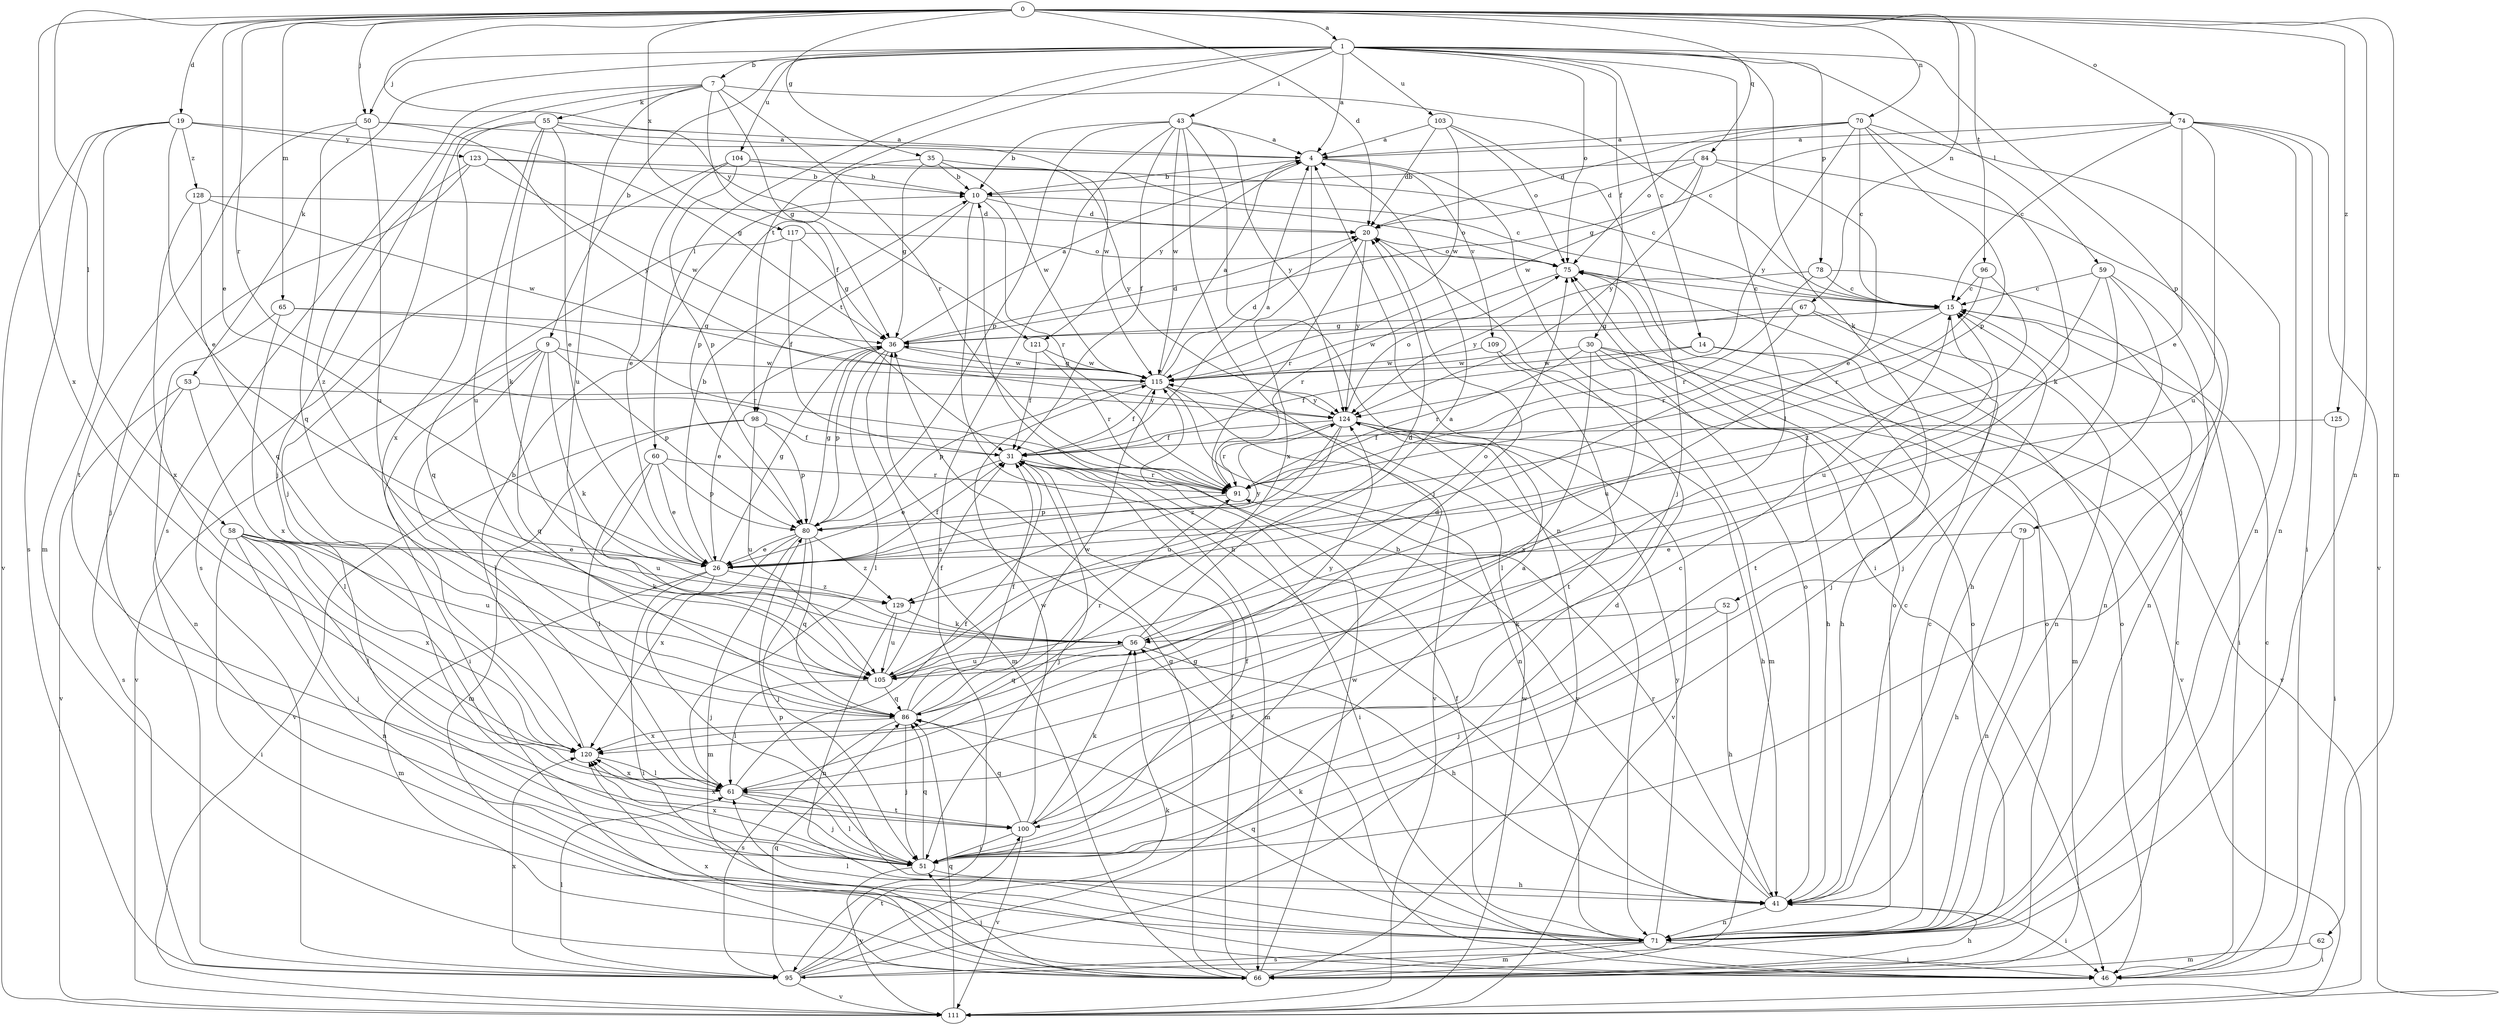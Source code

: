 strict digraph  {
0;
1;
4;
7;
9;
10;
14;
15;
19;
20;
26;
30;
31;
35;
36;
41;
43;
46;
50;
51;
52;
53;
55;
56;
58;
59;
60;
61;
62;
65;
66;
67;
70;
71;
74;
75;
78;
79;
80;
84;
86;
91;
95;
96;
98;
100;
103;
104;
105;
109;
111;
115;
117;
120;
121;
123;
124;
125;
128;
129;
0 -> 1  [label=a];
0 -> 19  [label=d];
0 -> 20  [label=d];
0 -> 26  [label=e];
0 -> 35  [label=g];
0 -> 50  [label=j];
0 -> 58  [label=l];
0 -> 62  [label=m];
0 -> 65  [label=m];
0 -> 67  [label=n];
0 -> 70  [label=n];
0 -> 71  [label=n];
0 -> 74  [label=o];
0 -> 84  [label=q];
0 -> 91  [label=r];
0 -> 96  [label=t];
0 -> 117  [label=x];
0 -> 120  [label=x];
0 -> 121  [label=y];
0 -> 125  [label=z];
1 -> 4  [label=a];
1 -> 7  [label=b];
1 -> 9  [label=b];
1 -> 14  [label=c];
1 -> 30  [label=f];
1 -> 43  [label=i];
1 -> 50  [label=j];
1 -> 52  [label=k];
1 -> 53  [label=k];
1 -> 59  [label=l];
1 -> 60  [label=l];
1 -> 61  [label=l];
1 -> 75  [label=o];
1 -> 78  [label=p];
1 -> 79  [label=p];
1 -> 98  [label=t];
1 -> 103  [label=u];
1 -> 104  [label=u];
4 -> 10  [label=b];
4 -> 46  [label=i];
4 -> 109  [label=v];
4 -> 120  [label=x];
4 -> 121  [label=y];
7 -> 15  [label=c];
7 -> 31  [label=f];
7 -> 36  [label=g];
7 -> 51  [label=j];
7 -> 55  [label=k];
7 -> 91  [label=r];
7 -> 95  [label=s];
7 -> 105  [label=u];
9 -> 46  [label=i];
9 -> 56  [label=k];
9 -> 61  [label=l];
9 -> 80  [label=p];
9 -> 86  [label=q];
9 -> 111  [label=v];
9 -> 115  [label=w];
10 -> 20  [label=d];
10 -> 41  [label=h];
10 -> 75  [label=o];
10 -> 91  [label=r];
10 -> 98  [label=t];
14 -> 31  [label=f];
14 -> 41  [label=h];
14 -> 111  [label=v];
14 -> 115  [label=w];
15 -> 36  [label=g];
15 -> 46  [label=i];
15 -> 100  [label=t];
15 -> 105  [label=u];
19 -> 26  [label=e];
19 -> 36  [label=g];
19 -> 66  [label=m];
19 -> 95  [label=s];
19 -> 111  [label=v];
19 -> 123  [label=y];
19 -> 128  [label=z];
20 -> 75  [label=o];
20 -> 91  [label=r];
20 -> 124  [label=y];
26 -> 10  [label=b];
26 -> 31  [label=f];
26 -> 36  [label=g];
26 -> 46  [label=i];
26 -> 51  [label=j];
26 -> 66  [label=m];
26 -> 124  [label=y];
26 -> 129  [label=z];
30 -> 41  [label=h];
30 -> 61  [label=l];
30 -> 66  [label=m];
30 -> 91  [label=r];
30 -> 111  [label=v];
30 -> 115  [label=w];
30 -> 120  [label=x];
31 -> 4  [label=a];
31 -> 26  [label=e];
31 -> 46  [label=i];
31 -> 51  [label=j];
31 -> 66  [label=m];
31 -> 91  [label=r];
35 -> 10  [label=b];
35 -> 36  [label=g];
35 -> 80  [label=p];
35 -> 115  [label=w];
35 -> 124  [label=y];
36 -> 4  [label=a];
36 -> 20  [label=d];
36 -> 26  [label=e];
36 -> 61  [label=l];
36 -> 66  [label=m];
36 -> 80  [label=p];
36 -> 115  [label=w];
41 -> 10  [label=b];
41 -> 15  [label=c];
41 -> 46  [label=i];
41 -> 71  [label=n];
41 -> 75  [label=o];
41 -> 80  [label=p];
41 -> 91  [label=r];
43 -> 4  [label=a];
43 -> 10  [label=b];
43 -> 31  [label=f];
43 -> 51  [label=j];
43 -> 71  [label=n];
43 -> 80  [label=p];
43 -> 95  [label=s];
43 -> 115  [label=w];
43 -> 124  [label=y];
46 -> 15  [label=c];
46 -> 36  [label=g];
46 -> 75  [label=o];
50 -> 4  [label=a];
50 -> 86  [label=q];
50 -> 100  [label=t];
50 -> 105  [label=u];
50 -> 124  [label=y];
51 -> 31  [label=f];
51 -> 41  [label=h];
51 -> 61  [label=l];
51 -> 86  [label=q];
51 -> 111  [label=v];
51 -> 120  [label=x];
52 -> 41  [label=h];
52 -> 51  [label=j];
52 -> 56  [label=k];
53 -> 61  [label=l];
53 -> 95  [label=s];
53 -> 111  [label=v];
53 -> 124  [label=y];
55 -> 4  [label=a];
55 -> 26  [label=e];
55 -> 51  [label=j];
55 -> 56  [label=k];
55 -> 105  [label=u];
55 -> 115  [label=w];
55 -> 120  [label=x];
56 -> 20  [label=d];
56 -> 41  [label=h];
56 -> 75  [label=o];
56 -> 86  [label=q];
56 -> 105  [label=u];
58 -> 26  [label=e];
58 -> 46  [label=i];
58 -> 51  [label=j];
58 -> 56  [label=k];
58 -> 61  [label=l];
58 -> 71  [label=n];
58 -> 105  [label=u];
58 -> 120  [label=x];
59 -> 15  [label=c];
59 -> 41  [label=h];
59 -> 51  [label=j];
59 -> 71  [label=n];
59 -> 105  [label=u];
60 -> 26  [label=e];
60 -> 61  [label=l];
60 -> 80  [label=p];
60 -> 91  [label=r];
60 -> 105  [label=u];
61 -> 20  [label=d];
61 -> 31  [label=f];
61 -> 51  [label=j];
61 -> 100  [label=t];
61 -> 120  [label=x];
62 -> 46  [label=i];
62 -> 66  [label=m];
65 -> 36  [label=g];
65 -> 71  [label=n];
65 -> 91  [label=r];
65 -> 120  [label=x];
66 -> 15  [label=c];
66 -> 31  [label=f];
66 -> 36  [label=g];
66 -> 41  [label=h];
66 -> 51  [label=j];
66 -> 75  [label=o];
66 -> 115  [label=w];
66 -> 120  [label=x];
66 -> 124  [label=y];
67 -> 36  [label=g];
67 -> 51  [label=j];
67 -> 71  [label=n];
67 -> 91  [label=r];
67 -> 115  [label=w];
70 -> 4  [label=a];
70 -> 15  [label=c];
70 -> 20  [label=d];
70 -> 56  [label=k];
70 -> 71  [label=n];
70 -> 75  [label=o];
70 -> 80  [label=p];
70 -> 124  [label=y];
71 -> 15  [label=c];
71 -> 31  [label=f];
71 -> 46  [label=i];
71 -> 56  [label=k];
71 -> 61  [label=l];
71 -> 66  [label=m];
71 -> 75  [label=o];
71 -> 86  [label=q];
71 -> 95  [label=s];
71 -> 124  [label=y];
74 -> 4  [label=a];
74 -> 15  [label=c];
74 -> 26  [label=e];
74 -> 36  [label=g];
74 -> 46  [label=i];
74 -> 71  [label=n];
74 -> 105  [label=u];
74 -> 111  [label=v];
75 -> 15  [label=c];
75 -> 91  [label=r];
78 -> 15  [label=c];
78 -> 71  [label=n];
78 -> 91  [label=r];
78 -> 124  [label=y];
79 -> 26  [label=e];
79 -> 41  [label=h];
79 -> 71  [label=n];
80 -> 26  [label=e];
80 -> 36  [label=g];
80 -> 51  [label=j];
80 -> 66  [label=m];
80 -> 86  [label=q];
80 -> 120  [label=x];
80 -> 129  [label=z];
84 -> 10  [label=b];
84 -> 20  [label=d];
84 -> 26  [label=e];
84 -> 51  [label=j];
84 -> 115  [label=w];
84 -> 124  [label=y];
86 -> 31  [label=f];
86 -> 51  [label=j];
86 -> 91  [label=r];
86 -> 95  [label=s];
86 -> 115  [label=w];
86 -> 120  [label=x];
86 -> 124  [label=y];
91 -> 80  [label=p];
95 -> 4  [label=a];
95 -> 20  [label=d];
95 -> 56  [label=k];
95 -> 61  [label=l];
95 -> 75  [label=o];
95 -> 86  [label=q];
95 -> 100  [label=t];
95 -> 111  [label=v];
95 -> 120  [label=x];
96 -> 15  [label=c];
96 -> 91  [label=r];
96 -> 129  [label=z];
98 -> 31  [label=f];
98 -> 66  [label=m];
98 -> 80  [label=p];
98 -> 105  [label=u];
98 -> 111  [label=v];
100 -> 15  [label=c];
100 -> 51  [label=j];
100 -> 56  [label=k];
100 -> 86  [label=q];
100 -> 111  [label=v];
100 -> 115  [label=w];
100 -> 120  [label=x];
103 -> 4  [label=a];
103 -> 20  [label=d];
103 -> 51  [label=j];
103 -> 75  [label=o];
103 -> 115  [label=w];
104 -> 10  [label=b];
104 -> 15  [label=c];
104 -> 26  [label=e];
104 -> 80  [label=p];
104 -> 95  [label=s];
105 -> 4  [label=a];
105 -> 31  [label=f];
105 -> 61  [label=l];
105 -> 86  [label=q];
109 -> 66  [label=m];
109 -> 100  [label=t];
109 -> 115  [label=w];
111 -> 86  [label=q];
111 -> 115  [label=w];
115 -> 4  [label=a];
115 -> 20  [label=d];
115 -> 31  [label=f];
115 -> 36  [label=g];
115 -> 71  [label=n];
115 -> 80  [label=p];
115 -> 111  [label=v];
115 -> 124  [label=y];
117 -> 31  [label=f];
117 -> 36  [label=g];
117 -> 75  [label=o];
117 -> 86  [label=q];
120 -> 10  [label=b];
120 -> 61  [label=l];
121 -> 31  [label=f];
121 -> 91  [label=r];
121 -> 115  [label=w];
123 -> 10  [label=b];
123 -> 15  [label=c];
123 -> 51  [label=j];
123 -> 115  [label=w];
123 -> 129  [label=z];
124 -> 31  [label=f];
124 -> 41  [label=h];
124 -> 75  [label=o];
124 -> 91  [label=r];
124 -> 105  [label=u];
124 -> 111  [label=v];
124 -> 129  [label=z];
125 -> 31  [label=f];
125 -> 46  [label=i];
128 -> 20  [label=d];
128 -> 86  [label=q];
128 -> 115  [label=w];
128 -> 120  [label=x];
129 -> 56  [label=k];
129 -> 71  [label=n];
129 -> 105  [label=u];
}
